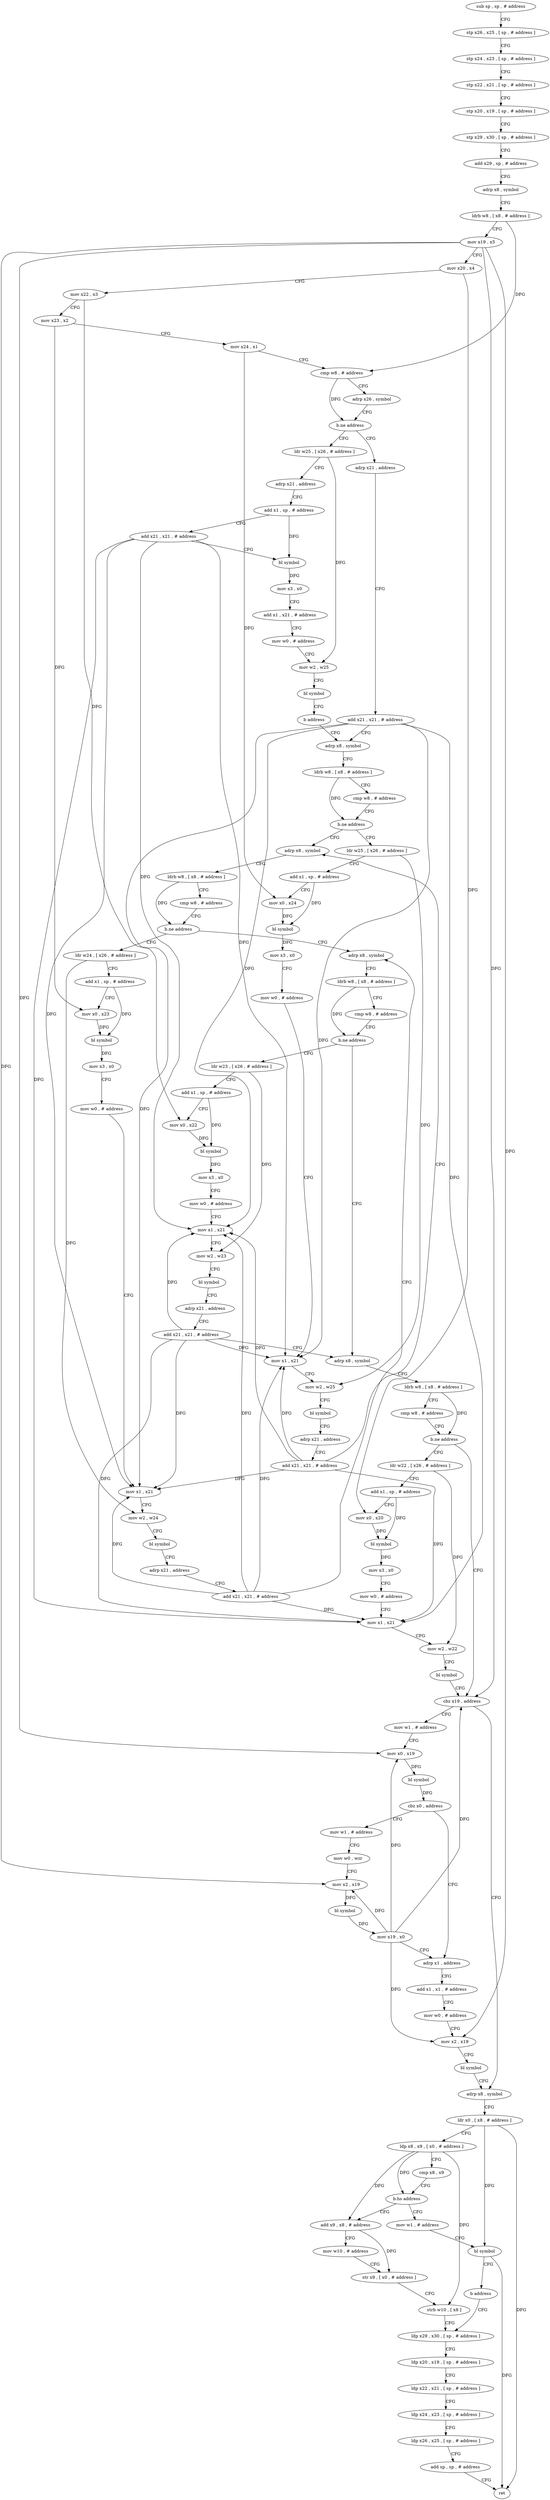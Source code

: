digraph "func" {
"4204496" [label = "sub sp , sp , # address" ]
"4204500" [label = "stp x26 , x25 , [ sp , # address ]" ]
"4204504" [label = "stp x24 , x23 , [ sp , # address ]" ]
"4204508" [label = "stp x22 , x21 , [ sp , # address ]" ]
"4204512" [label = "stp x20 , x19 , [ sp , # address ]" ]
"4204516" [label = "stp x29 , x30 , [ sp , # address ]" ]
"4204520" [label = "add x29 , sp , # address" ]
"4204524" [label = "adrp x8 , symbol" ]
"4204528" [label = "ldrb w8 , [ x8 , # address ]" ]
"4204532" [label = "mov x19 , x5" ]
"4204536" [label = "mov x20 , x4" ]
"4204540" [label = "mov x22 , x3" ]
"4204544" [label = "mov x23 , x2" ]
"4204548" [label = "mov x24 , x1" ]
"4204552" [label = "cmp w8 , # address" ]
"4204556" [label = "adrp x26 , symbol" ]
"4204560" [label = "b.ne address" ]
"4204608" [label = "adrp x21 , address" ]
"4204564" [label = "ldr w25 , [ x26 , # address ]" ]
"4204612" [label = "add x21 , x21 , # address" ]
"4204616" [label = "adrp x8 , symbol" ]
"4204568" [label = "adrp x21 , address" ]
"4204572" [label = "add x1 , sp , # address" ]
"4204576" [label = "add x21 , x21 , # address" ]
"4204580" [label = "bl symbol" ]
"4204584" [label = "mov x3 , x0" ]
"4204588" [label = "add x1 , x21 , # address" ]
"4204592" [label = "mov w0 , # address" ]
"4204596" [label = "mov w2 , w25" ]
"4204600" [label = "bl symbol" ]
"4204604" [label = "b address" ]
"4204676" [label = "adrp x8 , symbol" ]
"4204680" [label = "ldrb w8 , [ x8 , # address ]" ]
"4204684" [label = "cmp w8 , # address" ]
"4204688" [label = "b.ne address" ]
"4204736" [label = "adrp x8 , symbol" ]
"4204692" [label = "ldr w24 , [ x26 , # address ]" ]
"4204632" [label = "ldr w25 , [ x26 , # address ]" ]
"4204636" [label = "add x1 , sp , # address" ]
"4204640" [label = "mov x0 , x24" ]
"4204644" [label = "bl symbol" ]
"4204648" [label = "mov x3 , x0" ]
"4204652" [label = "mov w0 , # address" ]
"4204656" [label = "mov x1 , x21" ]
"4204660" [label = "mov w2 , w25" ]
"4204664" [label = "bl symbol" ]
"4204668" [label = "adrp x21 , address" ]
"4204672" [label = "add x21 , x21 , # address" ]
"4204620" [label = "ldrb w8 , [ x8 , # address ]" ]
"4204624" [label = "cmp w8 , # address" ]
"4204628" [label = "b.ne address" ]
"4204740" [label = "ldrb w8 , [ x8 , # address ]" ]
"4204744" [label = "cmp w8 , # address" ]
"4204748" [label = "b.ne address" ]
"4204796" [label = "adrp x8 , symbol" ]
"4204752" [label = "ldr w23 , [ x26 , # address ]" ]
"4204696" [label = "add x1 , sp , # address" ]
"4204700" [label = "mov x0 , x23" ]
"4204704" [label = "bl symbol" ]
"4204708" [label = "mov x3 , x0" ]
"4204712" [label = "mov w0 , # address" ]
"4204716" [label = "mov x1 , x21" ]
"4204720" [label = "mov w2 , w24" ]
"4204724" [label = "bl symbol" ]
"4204728" [label = "adrp x21 , address" ]
"4204732" [label = "add x21 , x21 , # address" ]
"4204800" [label = "ldrb w8 , [ x8 , # address ]" ]
"4204804" [label = "cmp w8 , # address" ]
"4204808" [label = "b.ne address" ]
"4204848" [label = "cbz x19 , address" ]
"4204812" [label = "ldr w22 , [ x26 , # address ]" ]
"4204756" [label = "add x1 , sp , # address" ]
"4204760" [label = "mov x0 , x22" ]
"4204764" [label = "bl symbol" ]
"4204768" [label = "mov x3 , x0" ]
"4204772" [label = "mov w0 , # address" ]
"4204776" [label = "mov x1 , x21" ]
"4204780" [label = "mov w2 , w23" ]
"4204784" [label = "bl symbol" ]
"4204788" [label = "adrp x21 , address" ]
"4204792" [label = "add x21 , x21 , # address" ]
"4204908" [label = "adrp x8 , symbol" ]
"4204852" [label = "mov w1 , # address" ]
"4204816" [label = "add x1 , sp , # address" ]
"4204820" [label = "mov x0 , x20" ]
"4204824" [label = "bl symbol" ]
"4204828" [label = "mov x3 , x0" ]
"4204832" [label = "mov w0 , # address" ]
"4204836" [label = "mov x1 , x21" ]
"4204840" [label = "mov w2 , w22" ]
"4204844" [label = "bl symbol" ]
"4204912" [label = "ldr x0 , [ x8 , # address ]" ]
"4204916" [label = "ldp x8 , x9 , [ x0 , # address ]" ]
"4204920" [label = "cmp x8 , x9" ]
"4204924" [label = "b.hs address" ]
"4204972" [label = "mov w1 , # address" ]
"4204928" [label = "add x9 , x8 , # address" ]
"4204856" [label = "mov x0 , x19" ]
"4204860" [label = "bl symbol" ]
"4204864" [label = "cbz x0 , address" ]
"4204888" [label = "adrp x1 , address" ]
"4204868" [label = "mov w1 , # address" ]
"4204976" [label = "bl symbol" ]
"4204980" [label = "b address" ]
"4204944" [label = "ldp x29 , x30 , [ sp , # address ]" ]
"4204932" [label = "mov w10 , # address" ]
"4204936" [label = "str x9 , [ x0 , # address ]" ]
"4204940" [label = "strb w10 , [ x8 ]" ]
"4204892" [label = "add x1 , x1 , # address" ]
"4204896" [label = "mov w0 , # address" ]
"4204900" [label = "mov x2 , x19" ]
"4204904" [label = "bl symbol" ]
"4204872" [label = "mov w0 , wzr" ]
"4204876" [label = "mov x2 , x19" ]
"4204880" [label = "bl symbol" ]
"4204884" [label = "mov x19 , x0" ]
"4204948" [label = "ldp x20 , x19 , [ sp , # address ]" ]
"4204952" [label = "ldp x22 , x21 , [ sp , # address ]" ]
"4204956" [label = "ldp x24 , x23 , [ sp , # address ]" ]
"4204960" [label = "ldp x26 , x25 , [ sp , # address ]" ]
"4204964" [label = "add sp , sp , # address" ]
"4204968" [label = "ret" ]
"4204496" -> "4204500" [ label = "CFG" ]
"4204500" -> "4204504" [ label = "CFG" ]
"4204504" -> "4204508" [ label = "CFG" ]
"4204508" -> "4204512" [ label = "CFG" ]
"4204512" -> "4204516" [ label = "CFG" ]
"4204516" -> "4204520" [ label = "CFG" ]
"4204520" -> "4204524" [ label = "CFG" ]
"4204524" -> "4204528" [ label = "CFG" ]
"4204528" -> "4204532" [ label = "CFG" ]
"4204528" -> "4204552" [ label = "DFG" ]
"4204532" -> "4204536" [ label = "CFG" ]
"4204532" -> "4204848" [ label = "DFG" ]
"4204532" -> "4204856" [ label = "DFG" ]
"4204532" -> "4204900" [ label = "DFG" ]
"4204532" -> "4204876" [ label = "DFG" ]
"4204536" -> "4204540" [ label = "CFG" ]
"4204536" -> "4204820" [ label = "DFG" ]
"4204540" -> "4204544" [ label = "CFG" ]
"4204540" -> "4204760" [ label = "DFG" ]
"4204544" -> "4204548" [ label = "CFG" ]
"4204544" -> "4204700" [ label = "DFG" ]
"4204548" -> "4204552" [ label = "CFG" ]
"4204548" -> "4204640" [ label = "DFG" ]
"4204552" -> "4204556" [ label = "CFG" ]
"4204552" -> "4204560" [ label = "DFG" ]
"4204556" -> "4204560" [ label = "CFG" ]
"4204560" -> "4204608" [ label = "CFG" ]
"4204560" -> "4204564" [ label = "CFG" ]
"4204608" -> "4204612" [ label = "CFG" ]
"4204564" -> "4204568" [ label = "CFG" ]
"4204564" -> "4204596" [ label = "DFG" ]
"4204612" -> "4204616" [ label = "CFG" ]
"4204612" -> "4204656" [ label = "DFG" ]
"4204612" -> "4204716" [ label = "DFG" ]
"4204612" -> "4204776" [ label = "DFG" ]
"4204612" -> "4204836" [ label = "DFG" ]
"4204616" -> "4204620" [ label = "CFG" ]
"4204568" -> "4204572" [ label = "CFG" ]
"4204572" -> "4204576" [ label = "CFG" ]
"4204572" -> "4204580" [ label = "DFG" ]
"4204576" -> "4204580" [ label = "CFG" ]
"4204576" -> "4204656" [ label = "DFG" ]
"4204576" -> "4204716" [ label = "DFG" ]
"4204576" -> "4204776" [ label = "DFG" ]
"4204576" -> "4204836" [ label = "DFG" ]
"4204580" -> "4204584" [ label = "DFG" ]
"4204584" -> "4204588" [ label = "CFG" ]
"4204588" -> "4204592" [ label = "CFG" ]
"4204592" -> "4204596" [ label = "CFG" ]
"4204596" -> "4204600" [ label = "CFG" ]
"4204600" -> "4204604" [ label = "CFG" ]
"4204604" -> "4204616" [ label = "CFG" ]
"4204676" -> "4204680" [ label = "CFG" ]
"4204680" -> "4204684" [ label = "CFG" ]
"4204680" -> "4204688" [ label = "DFG" ]
"4204684" -> "4204688" [ label = "CFG" ]
"4204688" -> "4204736" [ label = "CFG" ]
"4204688" -> "4204692" [ label = "CFG" ]
"4204736" -> "4204740" [ label = "CFG" ]
"4204692" -> "4204696" [ label = "CFG" ]
"4204692" -> "4204720" [ label = "DFG" ]
"4204632" -> "4204636" [ label = "CFG" ]
"4204632" -> "4204660" [ label = "DFG" ]
"4204636" -> "4204640" [ label = "CFG" ]
"4204636" -> "4204644" [ label = "DFG" ]
"4204640" -> "4204644" [ label = "DFG" ]
"4204644" -> "4204648" [ label = "DFG" ]
"4204648" -> "4204652" [ label = "CFG" ]
"4204652" -> "4204656" [ label = "CFG" ]
"4204656" -> "4204660" [ label = "CFG" ]
"4204660" -> "4204664" [ label = "CFG" ]
"4204664" -> "4204668" [ label = "CFG" ]
"4204668" -> "4204672" [ label = "CFG" ]
"4204672" -> "4204676" [ label = "CFG" ]
"4204672" -> "4204656" [ label = "DFG" ]
"4204672" -> "4204716" [ label = "DFG" ]
"4204672" -> "4204776" [ label = "DFG" ]
"4204672" -> "4204836" [ label = "DFG" ]
"4204620" -> "4204624" [ label = "CFG" ]
"4204620" -> "4204628" [ label = "DFG" ]
"4204624" -> "4204628" [ label = "CFG" ]
"4204628" -> "4204676" [ label = "CFG" ]
"4204628" -> "4204632" [ label = "CFG" ]
"4204740" -> "4204744" [ label = "CFG" ]
"4204740" -> "4204748" [ label = "DFG" ]
"4204744" -> "4204748" [ label = "CFG" ]
"4204748" -> "4204796" [ label = "CFG" ]
"4204748" -> "4204752" [ label = "CFG" ]
"4204796" -> "4204800" [ label = "CFG" ]
"4204752" -> "4204756" [ label = "CFG" ]
"4204752" -> "4204780" [ label = "DFG" ]
"4204696" -> "4204700" [ label = "CFG" ]
"4204696" -> "4204704" [ label = "DFG" ]
"4204700" -> "4204704" [ label = "DFG" ]
"4204704" -> "4204708" [ label = "DFG" ]
"4204708" -> "4204712" [ label = "CFG" ]
"4204712" -> "4204716" [ label = "CFG" ]
"4204716" -> "4204720" [ label = "CFG" ]
"4204720" -> "4204724" [ label = "CFG" ]
"4204724" -> "4204728" [ label = "CFG" ]
"4204728" -> "4204732" [ label = "CFG" ]
"4204732" -> "4204736" [ label = "CFG" ]
"4204732" -> "4204656" [ label = "DFG" ]
"4204732" -> "4204716" [ label = "DFG" ]
"4204732" -> "4204776" [ label = "DFG" ]
"4204732" -> "4204836" [ label = "DFG" ]
"4204800" -> "4204804" [ label = "CFG" ]
"4204800" -> "4204808" [ label = "DFG" ]
"4204804" -> "4204808" [ label = "CFG" ]
"4204808" -> "4204848" [ label = "CFG" ]
"4204808" -> "4204812" [ label = "CFG" ]
"4204848" -> "4204908" [ label = "CFG" ]
"4204848" -> "4204852" [ label = "CFG" ]
"4204812" -> "4204816" [ label = "CFG" ]
"4204812" -> "4204840" [ label = "DFG" ]
"4204756" -> "4204760" [ label = "CFG" ]
"4204756" -> "4204764" [ label = "DFG" ]
"4204760" -> "4204764" [ label = "DFG" ]
"4204764" -> "4204768" [ label = "DFG" ]
"4204768" -> "4204772" [ label = "CFG" ]
"4204772" -> "4204776" [ label = "CFG" ]
"4204776" -> "4204780" [ label = "CFG" ]
"4204780" -> "4204784" [ label = "CFG" ]
"4204784" -> "4204788" [ label = "CFG" ]
"4204788" -> "4204792" [ label = "CFG" ]
"4204792" -> "4204796" [ label = "CFG" ]
"4204792" -> "4204656" [ label = "DFG" ]
"4204792" -> "4204716" [ label = "DFG" ]
"4204792" -> "4204776" [ label = "DFG" ]
"4204792" -> "4204836" [ label = "DFG" ]
"4204908" -> "4204912" [ label = "CFG" ]
"4204852" -> "4204856" [ label = "CFG" ]
"4204816" -> "4204820" [ label = "CFG" ]
"4204816" -> "4204824" [ label = "DFG" ]
"4204820" -> "4204824" [ label = "DFG" ]
"4204824" -> "4204828" [ label = "DFG" ]
"4204828" -> "4204832" [ label = "CFG" ]
"4204832" -> "4204836" [ label = "CFG" ]
"4204836" -> "4204840" [ label = "CFG" ]
"4204840" -> "4204844" [ label = "CFG" ]
"4204844" -> "4204848" [ label = "CFG" ]
"4204912" -> "4204916" [ label = "CFG" ]
"4204912" -> "4204976" [ label = "DFG" ]
"4204912" -> "4204968" [ label = "DFG" ]
"4204916" -> "4204920" [ label = "CFG" ]
"4204916" -> "4204924" [ label = "DFG" ]
"4204916" -> "4204928" [ label = "DFG" ]
"4204916" -> "4204940" [ label = "DFG" ]
"4204920" -> "4204924" [ label = "CFG" ]
"4204924" -> "4204972" [ label = "CFG" ]
"4204924" -> "4204928" [ label = "CFG" ]
"4204972" -> "4204976" [ label = "CFG" ]
"4204928" -> "4204932" [ label = "CFG" ]
"4204928" -> "4204936" [ label = "DFG" ]
"4204856" -> "4204860" [ label = "DFG" ]
"4204860" -> "4204864" [ label = "DFG" ]
"4204864" -> "4204888" [ label = "CFG" ]
"4204864" -> "4204868" [ label = "CFG" ]
"4204888" -> "4204892" [ label = "CFG" ]
"4204868" -> "4204872" [ label = "CFG" ]
"4204976" -> "4204980" [ label = "CFG" ]
"4204976" -> "4204968" [ label = "DFG" ]
"4204980" -> "4204944" [ label = "CFG" ]
"4204944" -> "4204948" [ label = "CFG" ]
"4204932" -> "4204936" [ label = "CFG" ]
"4204936" -> "4204940" [ label = "CFG" ]
"4204940" -> "4204944" [ label = "CFG" ]
"4204892" -> "4204896" [ label = "CFG" ]
"4204896" -> "4204900" [ label = "CFG" ]
"4204900" -> "4204904" [ label = "CFG" ]
"4204904" -> "4204908" [ label = "CFG" ]
"4204872" -> "4204876" [ label = "CFG" ]
"4204876" -> "4204880" [ label = "DFG" ]
"4204880" -> "4204884" [ label = "DFG" ]
"4204884" -> "4204888" [ label = "CFG" ]
"4204884" -> "4204848" [ label = "DFG" ]
"4204884" -> "4204856" [ label = "DFG" ]
"4204884" -> "4204900" [ label = "DFG" ]
"4204884" -> "4204876" [ label = "DFG" ]
"4204948" -> "4204952" [ label = "CFG" ]
"4204952" -> "4204956" [ label = "CFG" ]
"4204956" -> "4204960" [ label = "CFG" ]
"4204960" -> "4204964" [ label = "CFG" ]
"4204964" -> "4204968" [ label = "CFG" ]
}
